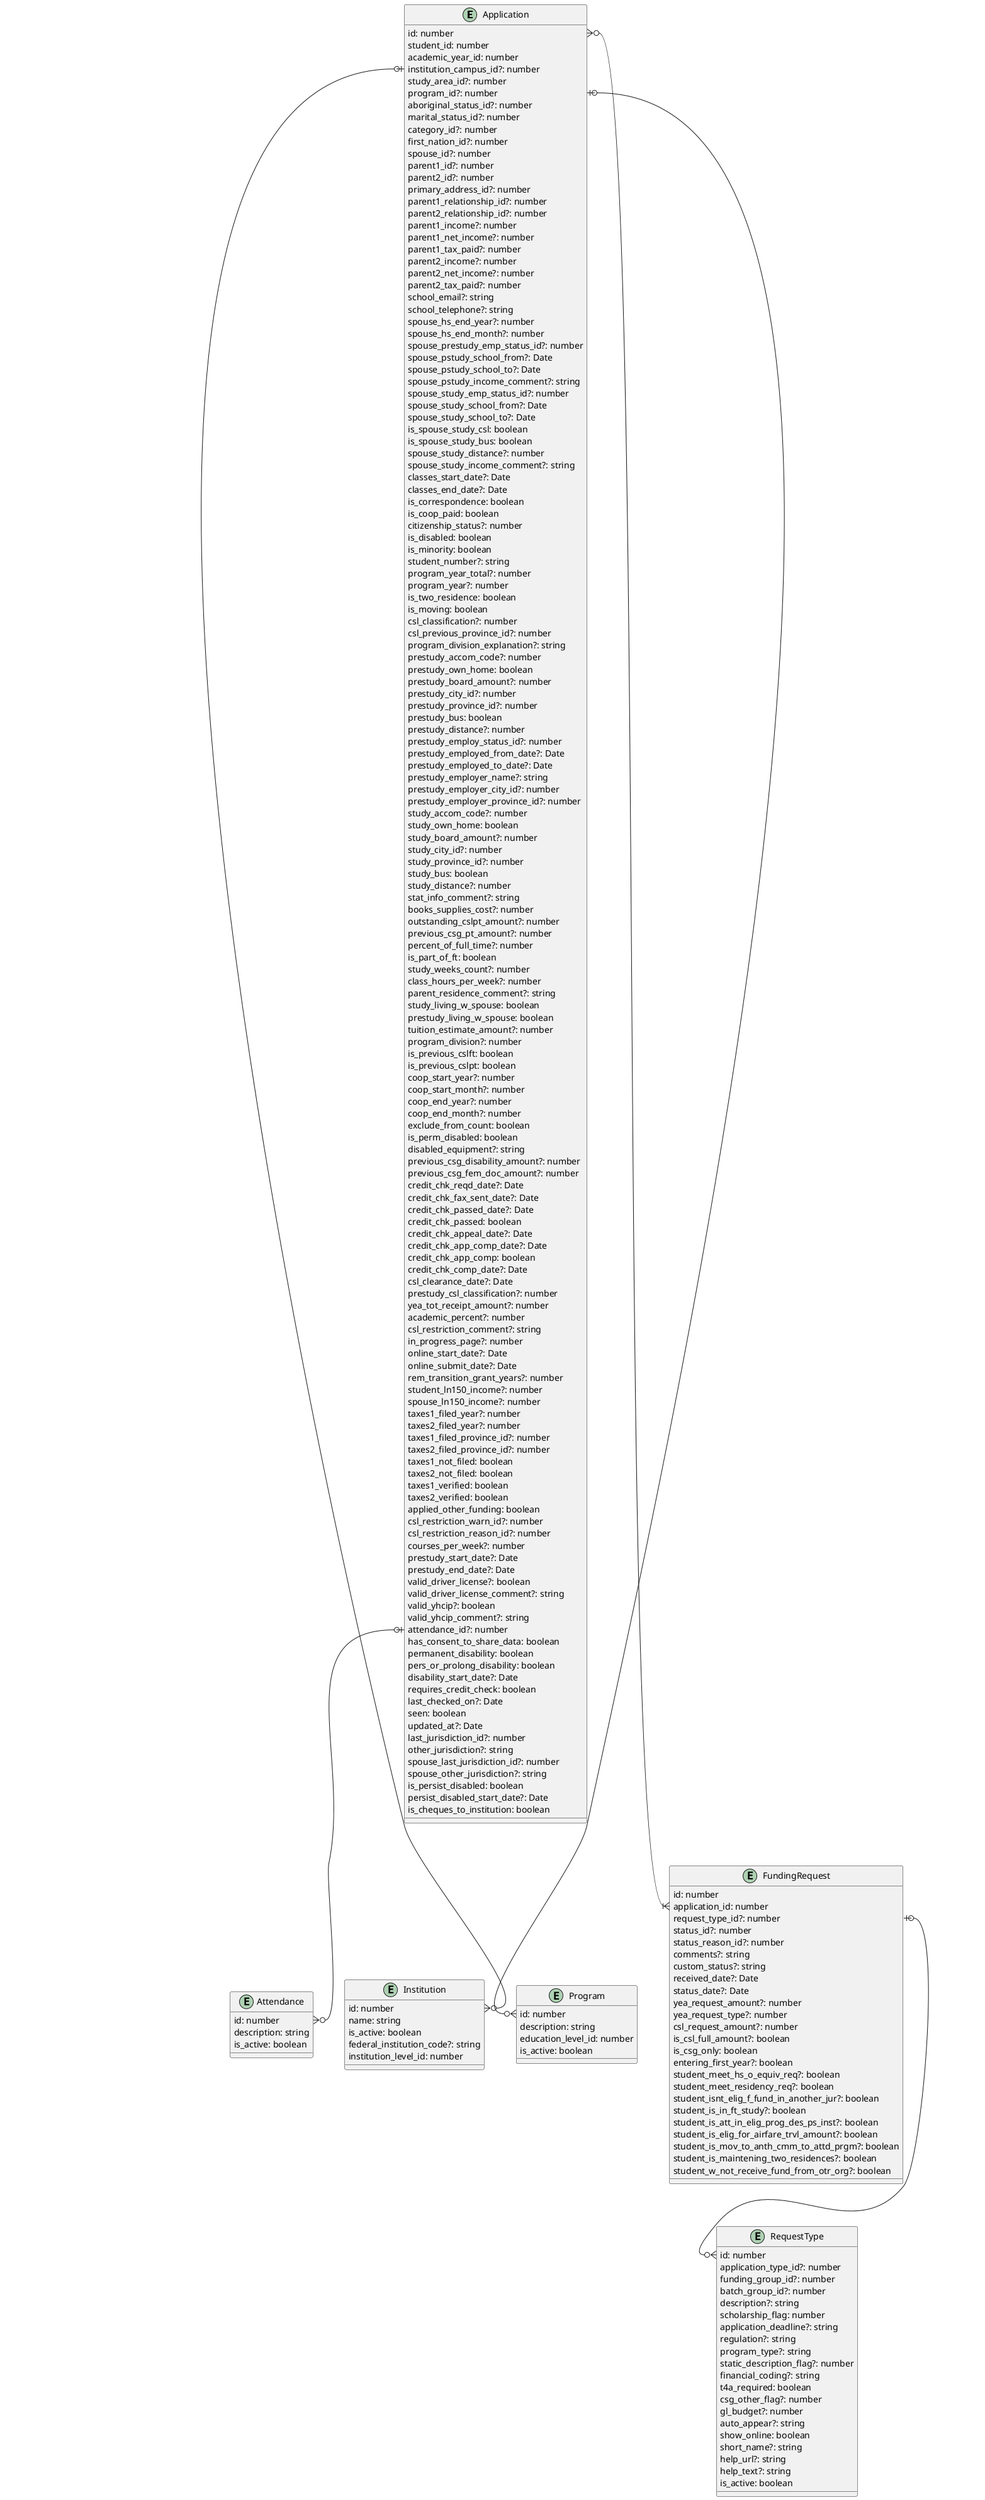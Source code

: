 @startuml
entity Application {
    id: number
    student_id: number
    academic_year_id: number
    institution_campus_id?: number
    study_area_id?: number
    program_id?: number
    aboriginal_status_id?: number
    marital_status_id?: number
    category_id?: number
    first_nation_id?: number
    spouse_id?: number
    parent1_id?: number
    parent2_id?: number
    primary_address_id?: number
    parent1_relationship_id?: number
    parent2_relationship_id?: number
    parent1_income?: number
    parent1_net_income?: number
    parent1_tax_paid?: number
    parent2_income?: number
    parent2_net_income?: number
    parent2_tax_paid?: number
    school_email?: string
    school_telephone?: string
    spouse_hs_end_year?: number
    spouse_hs_end_month?: number
    spouse_prestudy_emp_status_id?: number
    spouse_pstudy_school_from?: Date
    spouse_pstudy_school_to?: Date
    spouse_pstudy_income_comment?: string
    spouse_study_emp_status_id?: number
    spouse_study_school_from?: Date
    spouse_study_school_to?: Date
    is_spouse_study_csl: boolean
    is_spouse_study_bus: boolean
    spouse_study_distance?: number
    spouse_study_income_comment?: string
    classes_start_date?: Date
    classes_end_date?: Date
    is_correspondence: boolean
    is_coop_paid: boolean
    citizenship_status?: number
    is_disabled: boolean
    is_minority: boolean
    student_number?: string
    program_year_total?: number
    program_year?: number
    is_two_residence: boolean
    is_moving: boolean
    csl_classification?: number
    csl_previous_province_id?: number
    program_division_explanation?: string
    prestudy_accom_code?: number
    prestudy_own_home: boolean
    prestudy_board_amount?: number
    prestudy_city_id?: number
    prestudy_province_id?: number
    prestudy_bus: boolean
    prestudy_distance?: number
    prestudy_employ_status_id?: number
    prestudy_employed_from_date?: Date
    prestudy_employed_to_date?: Date
    prestudy_employer_name?: string
    prestudy_employer_city_id?: number
    prestudy_employer_province_id?: number
    study_accom_code?: number
    study_own_home: boolean
    study_board_amount?: number
    study_city_id?: number
    study_province_id?: number
    study_bus: boolean
    study_distance?: number
    stat_info_comment?: string
    books_supplies_cost?: number
    outstanding_cslpt_amount?: number
    previous_csg_pt_amount?: number
    percent_of_full_time?: number
    is_part_of_ft: boolean
    study_weeks_count?: number
    class_hours_per_week?: number
    parent_residence_comment?: string
    study_living_w_spouse: boolean
    prestudy_living_w_spouse: boolean
    tuition_estimate_amount?: number
    program_division?: number
    is_previous_cslft: boolean
    is_previous_cslpt: boolean
    coop_start_year?: number
    coop_start_month?: number
    coop_end_year?: number
    coop_end_month?: number
    exclude_from_count: boolean
    is_perm_disabled: boolean
    disabled_equipment?: string
    previous_csg_disability_amount?: number
    previous_csg_fem_doc_amount?: number
    credit_chk_reqd_date?: Date
    credit_chk_fax_sent_date?: Date
    credit_chk_passed_date?: Date
    credit_chk_passed: boolean
    credit_chk_appeal_date?: Date
    credit_chk_app_comp_date?: Date
    credit_chk_app_comp: boolean
    credit_chk_comp_date?: Date
    csl_clearance_date?: Date
    prestudy_csl_classification?: number
    yea_tot_receipt_amount?: number
    academic_percent?: number
    csl_restriction_comment?: string
    in_progress_page?: number
    online_start_date?: Date
    online_submit_date?: Date
    rem_transition_grant_years?: number
    student_ln150_income?: number
    spouse_ln150_income?: number
    taxes1_filed_year?: number
    taxes2_filed_year?: number
    taxes1_filed_province_id?: number
    taxes2_filed_province_id?: number
    taxes1_not_filed: boolean
    taxes2_not_filed: boolean
    taxes1_verified: boolean
    taxes2_verified: boolean
    applied_other_funding: boolean
    csl_restriction_warn_id?: number
    csl_restriction_reason_id?: number
    courses_per_week?: number
    prestudy_start_date?: Date
    prestudy_end_date?: Date
    valid_driver_license?: boolean
    valid_driver_license_comment?: string
    valid_yhcip?: boolean
    valid_yhcip_comment?: string
    attendance_id?: number
    has_consent_to_share_data: boolean
    permanent_disability: boolean
    pers_or_prolong_disability: boolean
    disability_start_date?: Date
    requires_credit_check: boolean
    last_checked_on?: Date
    seen: boolean
    updated_at?: Date
    last_jurisdiction_id?: number
    other_jurisdiction?: string
    spouse_last_jurisdiction_id?: number
    spouse_other_jurisdiction?: string
    is_persist_disabled: boolean
    persist_disabled_start_date?: Date
    is_cheques_to_institution: boolean
}

entity Attendance {
    id: number
    description: string
    is_active: boolean
}

entity Institution {
    id: number
    name: string
    is_active: boolean
    federal_institution_code?: string
    institution_level_id: number
}

entity Program {
    id: number
    description: string
    education_level_id: number
    is_active: boolean
}

entity FundingRequest {
  id: number
  application_id: number
  request_type_id?: number
  status_id?: number
  status_reason_id?: number
  comments?: string
  custom_status?: string
  received_date?: Date
  status_date?: Date
  yea_request_amount?: number
  yea_request_type?: number
  csl_request_amount?: number
  is_csl_full_amount?: boolean
  is_csg_only: boolean
  entering_first_year?: boolean
  student_meet_hs_o_equiv_req?: boolean
  student_meet_residency_req?: boolean
  student_isnt_elig_f_fund_in_another_jur?: boolean
  student_is_in_ft_study?: boolean
  student_is_att_in_elig_prog_des_ps_inst?: boolean
  student_is_elig_for_airfare_trvl_amount?: boolean
  student_is_mov_to_anth_cmm_to_attd_prgm?: boolean
  student_is_maintening_two_residences?: boolean
  student_w_not_receive_fund_from_otr_org?: boolean
}

entity RequestType {
  id: number
  application_type_id?: number
  funding_group_id?: number
  batch_group_id?: number
  description?: string
  scholarship_flag: number
  application_deadline?: string
  regulation?: string
  program_type?: string
  static_description_flag?: number
  financial_coding?: string
  t4a_required: boolean
  csg_other_flag?: number
  gl_budget?: number
  auto_appear?: string
  show_online: boolean
  short_name?: string
  help_url?: string
  help_text?: string
  is_active: boolean
}

Application::attendance_id |o--o{ Attendance::id
Application::institution_campus_id |o--o{ Institution::id
Application::program_id |o--o{ Program::id
Application::id }o--|{ FundingRequest::application_id
FundingRequest::request_type_id |o--o{ RequestType::id
@enduml
